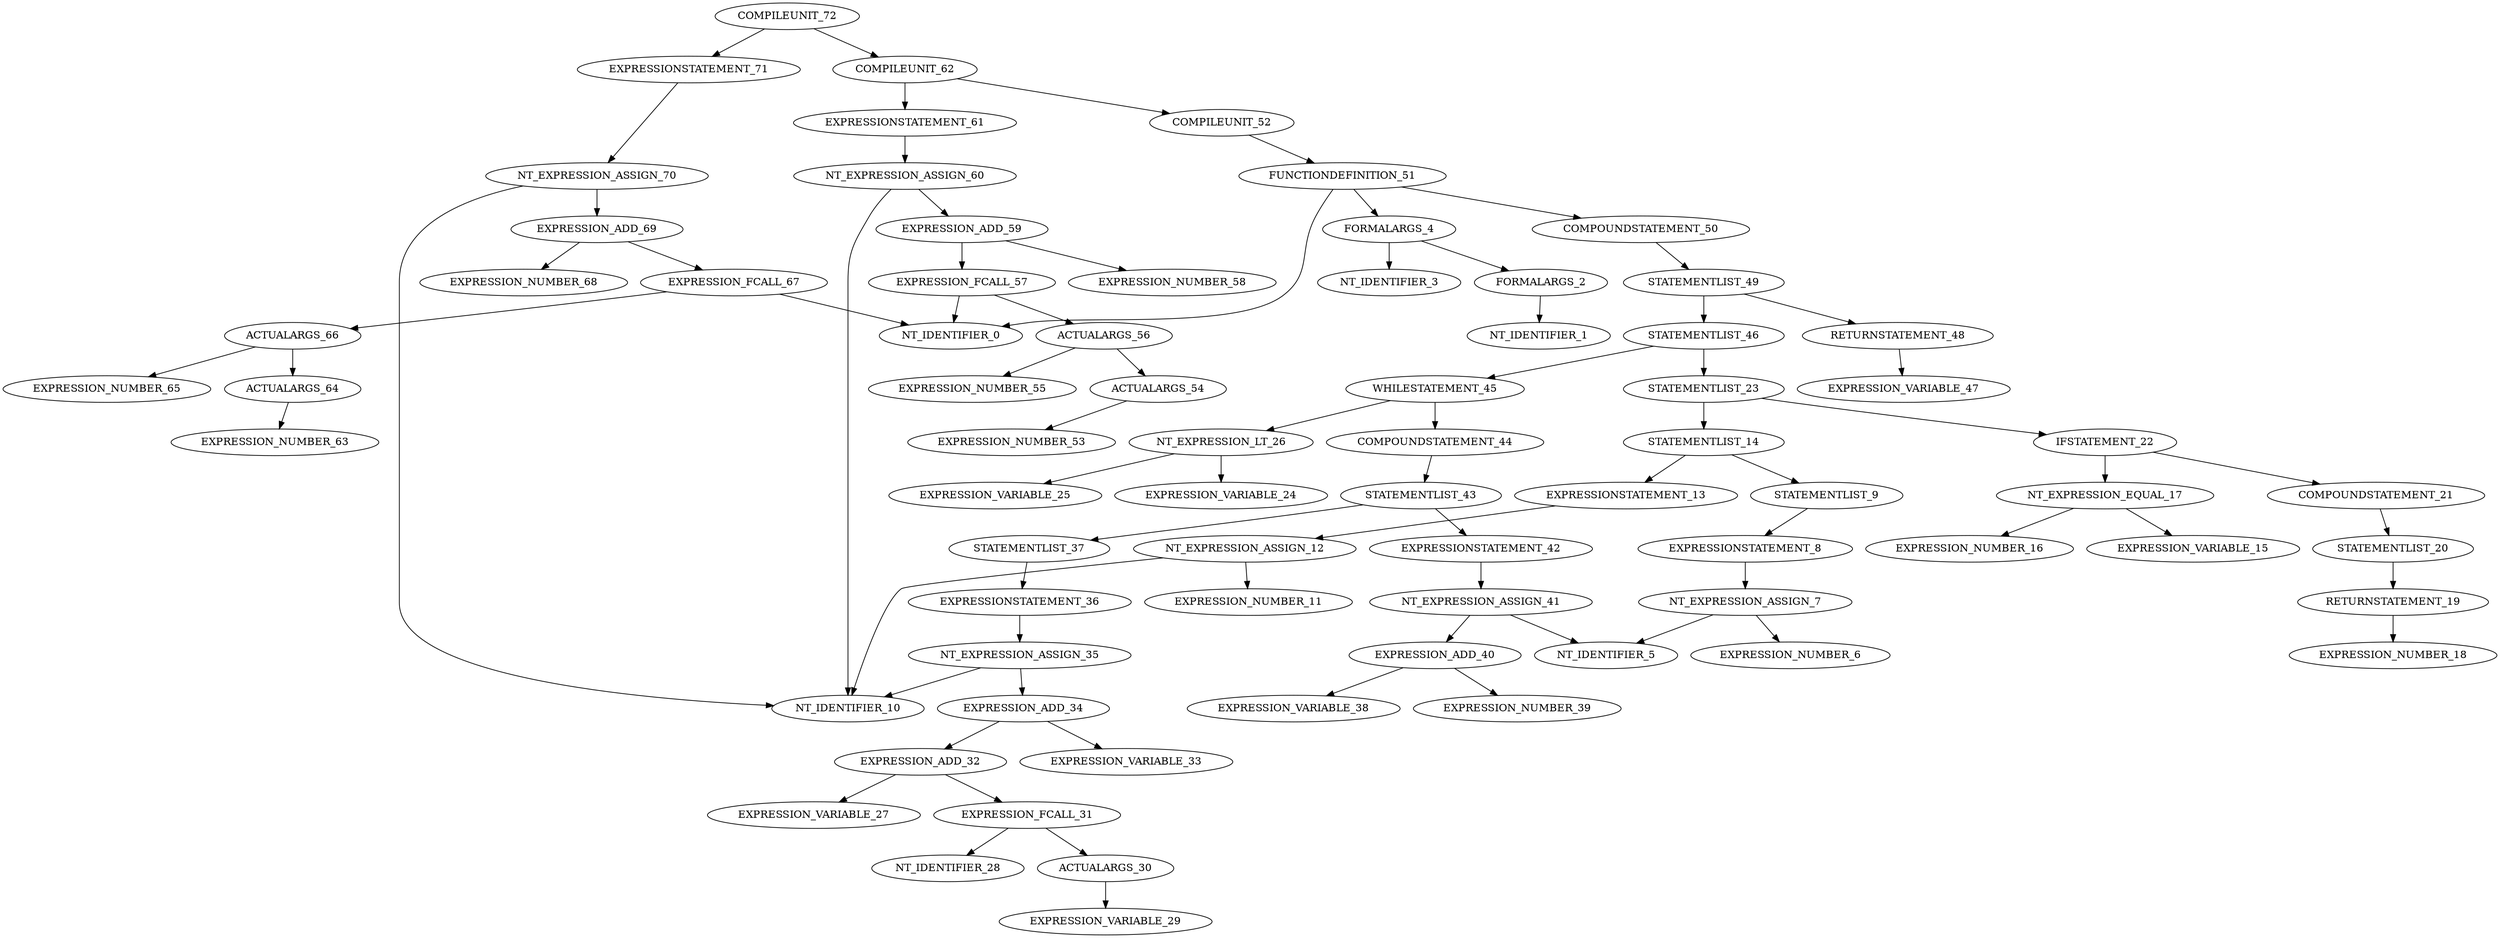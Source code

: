 digraph G{
"COMPILEUNIT_72"->"COMPILEUNIT_62";
"COMPILEUNIT_62"->"COMPILEUNIT_52";
"COMPILEUNIT_52"->"FUNCTIONDEFINITION_51";
"FUNCTIONDEFINITION_51"->"NT_IDENTIFIER_0";
"FUNCTIONDEFINITION_51"->"FORMALARGS_4";
"FORMALARGS_4"->"FORMALARGS_2";
"FORMALARGS_2"->"NT_IDENTIFIER_1";
"FORMALARGS_4"->"NT_IDENTIFIER_3";
"FUNCTIONDEFINITION_51"->"COMPOUNDSTATEMENT_50";
"COMPOUNDSTATEMENT_50"->"STATEMENTLIST_49";
"STATEMENTLIST_49"->"STATEMENTLIST_46";
"STATEMENTLIST_46"->"STATEMENTLIST_23";
"STATEMENTLIST_23"->"STATEMENTLIST_14";
"STATEMENTLIST_14"->"STATEMENTLIST_9";
"STATEMENTLIST_9"->"EXPRESSIONSTATEMENT_8";
"EXPRESSIONSTATEMENT_8"->"NT_EXPRESSION_ASSIGN_7";
"NT_EXPRESSION_ASSIGN_7"->"NT_IDENTIFIER_5";
"NT_EXPRESSION_ASSIGN_7"->"EXPRESSION_NUMBER_6";
"STATEMENTLIST_14"->"EXPRESSIONSTATEMENT_13";
"EXPRESSIONSTATEMENT_13"->"NT_EXPRESSION_ASSIGN_12";
"NT_EXPRESSION_ASSIGN_12"->"NT_IDENTIFIER_10";
"NT_EXPRESSION_ASSIGN_12"->"EXPRESSION_NUMBER_11";
"STATEMENTLIST_23"->"IFSTATEMENT_22";
"IFSTATEMENT_22"->"NT_EXPRESSION_EQUAL_17";
"NT_EXPRESSION_EQUAL_17"->"EXPRESSION_VARIABLE_15";
"NT_EXPRESSION_EQUAL_17"->"EXPRESSION_NUMBER_16";
"IFSTATEMENT_22"->"COMPOUNDSTATEMENT_21";
"COMPOUNDSTATEMENT_21"->"STATEMENTLIST_20";
"STATEMENTLIST_20"->"RETURNSTATEMENT_19";
"RETURNSTATEMENT_19"->"EXPRESSION_NUMBER_18";
"STATEMENTLIST_46"->"WHILESTATEMENT_45";
"WHILESTATEMENT_45"->"NT_EXPRESSION_LT_26";
"NT_EXPRESSION_LT_26"->"EXPRESSION_VARIABLE_24";
"NT_EXPRESSION_LT_26"->"EXPRESSION_VARIABLE_25";
"WHILESTATEMENT_45"->"COMPOUNDSTATEMENT_44";
"COMPOUNDSTATEMENT_44"->"STATEMENTLIST_43";
"STATEMENTLIST_43"->"STATEMENTLIST_37";
"STATEMENTLIST_37"->"EXPRESSIONSTATEMENT_36";
"EXPRESSIONSTATEMENT_36"->"NT_EXPRESSION_ASSIGN_35";
"NT_EXPRESSION_ASSIGN_35"->"NT_IDENTIFIER_10";
"NT_EXPRESSION_ASSIGN_35"->"EXPRESSION_ADD_34";
"EXPRESSION_ADD_34"->"EXPRESSION_ADD_32";
"EXPRESSION_ADD_32"->"EXPRESSION_VARIABLE_27";
"EXPRESSION_ADD_32"->"EXPRESSION_FCALL_31";
"EXPRESSION_FCALL_31"->"NT_IDENTIFIER_28";
"EXPRESSION_FCALL_31"->"ACTUALARGS_30";
"ACTUALARGS_30"->"EXPRESSION_VARIABLE_29";
"EXPRESSION_ADD_34"->"EXPRESSION_VARIABLE_33";
"STATEMENTLIST_43"->"EXPRESSIONSTATEMENT_42";
"EXPRESSIONSTATEMENT_42"->"NT_EXPRESSION_ASSIGN_41";
"NT_EXPRESSION_ASSIGN_41"->"NT_IDENTIFIER_5";
"NT_EXPRESSION_ASSIGN_41"->"EXPRESSION_ADD_40";
"EXPRESSION_ADD_40"->"EXPRESSION_VARIABLE_38";
"EXPRESSION_ADD_40"->"EXPRESSION_NUMBER_39";
"STATEMENTLIST_49"->"RETURNSTATEMENT_48";
"RETURNSTATEMENT_48"->"EXPRESSION_VARIABLE_47";
"COMPILEUNIT_62"->"EXPRESSIONSTATEMENT_61";
"EXPRESSIONSTATEMENT_61"->"NT_EXPRESSION_ASSIGN_60";
"NT_EXPRESSION_ASSIGN_60"->"NT_IDENTIFIER_10";
"NT_EXPRESSION_ASSIGN_60"->"EXPRESSION_ADD_59";
"EXPRESSION_ADD_59"->"EXPRESSION_FCALL_57";
"EXPRESSION_FCALL_57"->"NT_IDENTIFIER_0";
"EXPRESSION_FCALL_57"->"ACTUALARGS_56";
"ACTUALARGS_56"->"ACTUALARGS_54";
"ACTUALARGS_54"->"EXPRESSION_NUMBER_53";
"ACTUALARGS_56"->"EXPRESSION_NUMBER_55";
"EXPRESSION_ADD_59"->"EXPRESSION_NUMBER_58";
"COMPILEUNIT_72"->"EXPRESSIONSTATEMENT_71";
"EXPRESSIONSTATEMENT_71"->"NT_EXPRESSION_ASSIGN_70";
"NT_EXPRESSION_ASSIGN_70"->"NT_IDENTIFIER_10";
"NT_EXPRESSION_ASSIGN_70"->"EXPRESSION_ADD_69";
"EXPRESSION_ADD_69"->"EXPRESSION_FCALL_67";
"EXPRESSION_FCALL_67"->"NT_IDENTIFIER_0";
"EXPRESSION_FCALL_67"->"ACTUALARGS_66";
"ACTUALARGS_66"->"ACTUALARGS_64";
"ACTUALARGS_64"->"EXPRESSION_NUMBER_63";
"ACTUALARGS_66"->"EXPRESSION_NUMBER_65";
"EXPRESSION_ADD_69"->"EXPRESSION_NUMBER_68";
}